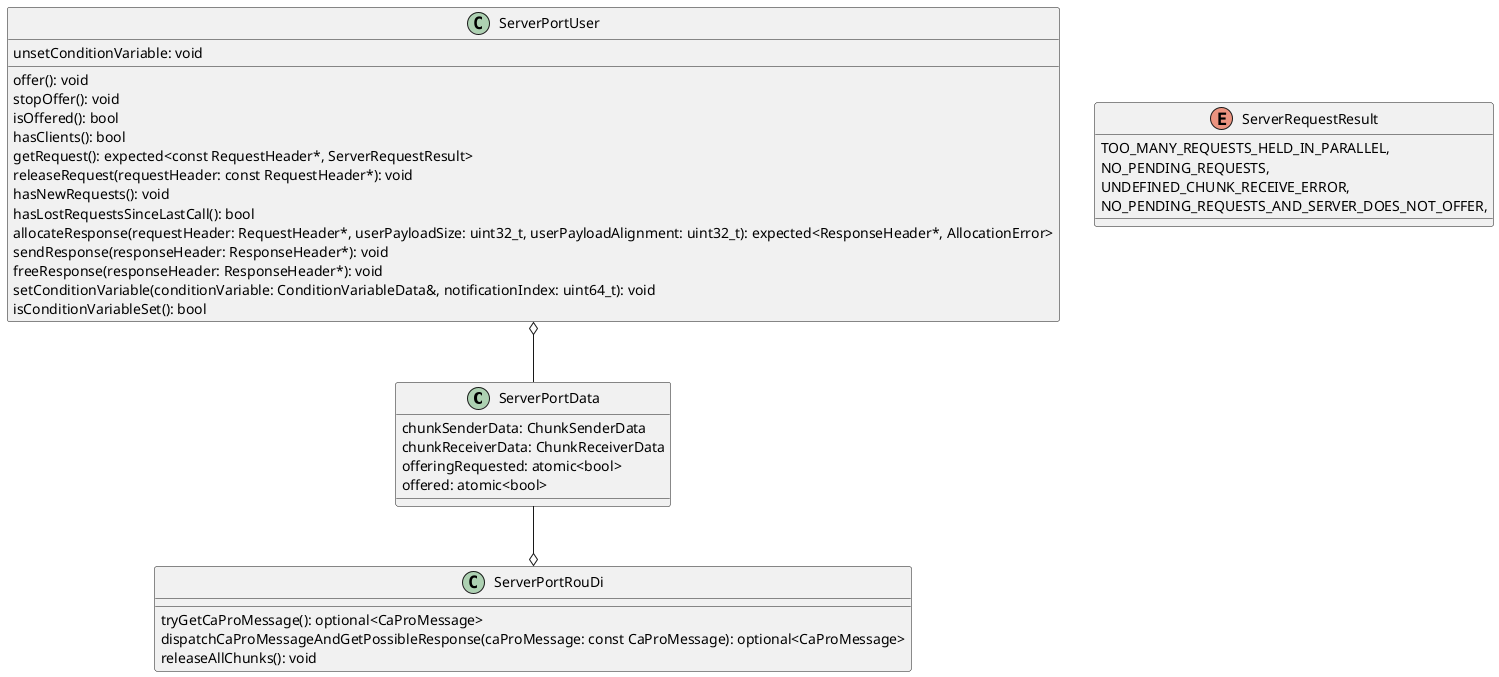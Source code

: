 @startuml

class ServerPortData {
  chunkSenderData: ChunkSenderData
  chunkReceiverData: ChunkReceiverData
  offeringRequested: atomic<bool>
  offered: atomic<bool>
}


enum ServerRequestResult {
    TOO_MANY_REQUESTS_HELD_IN_PARALLEL,
    NO_PENDING_REQUESTS,
    UNDEFINED_CHUNK_RECEIVE_ERROR,
    NO_PENDING_REQUESTS_AND_SERVER_DOES_NOT_OFFER,
}

class ServerPortUser {
  offer(): void
  stopOffer(): void
  isOffered(): bool
  hasClients(): bool
  getRequest(): expected<const RequestHeader*, ServerRequestResult>
  releaseRequest(requestHeader: const RequestHeader*): void
  hasNewRequests(): void
  hasLostRequestsSinceLastCall(): bool
  allocateResponse(requestHeader: RequestHeader*, userPayloadSize: uint32_t, userPayloadAlignment: uint32_t): expected<ResponseHeader*, AllocationError>
  sendResponse(responseHeader: ResponseHeader*): void
  freeResponse(responseHeader: ResponseHeader*): void
  setConditionVariable(conditionVariable: ConditionVariableData&, notificationIndex: uint64_t): void
  unsetConditionVariable: void
  isConditionVariableSet(): bool
}

class ServerPortRouDi {
  tryGetCaProMessage(): optional<CaProMessage>
  dispatchCaProMessageAndGetPossibleResponse(caProMessage: const CaProMessage): optional<CaProMessage>
  releaseAllChunks(): void
}

ServerPortUser o-- ServerPortData
ServerPortData --o ServerPortRouDi

@enduml
